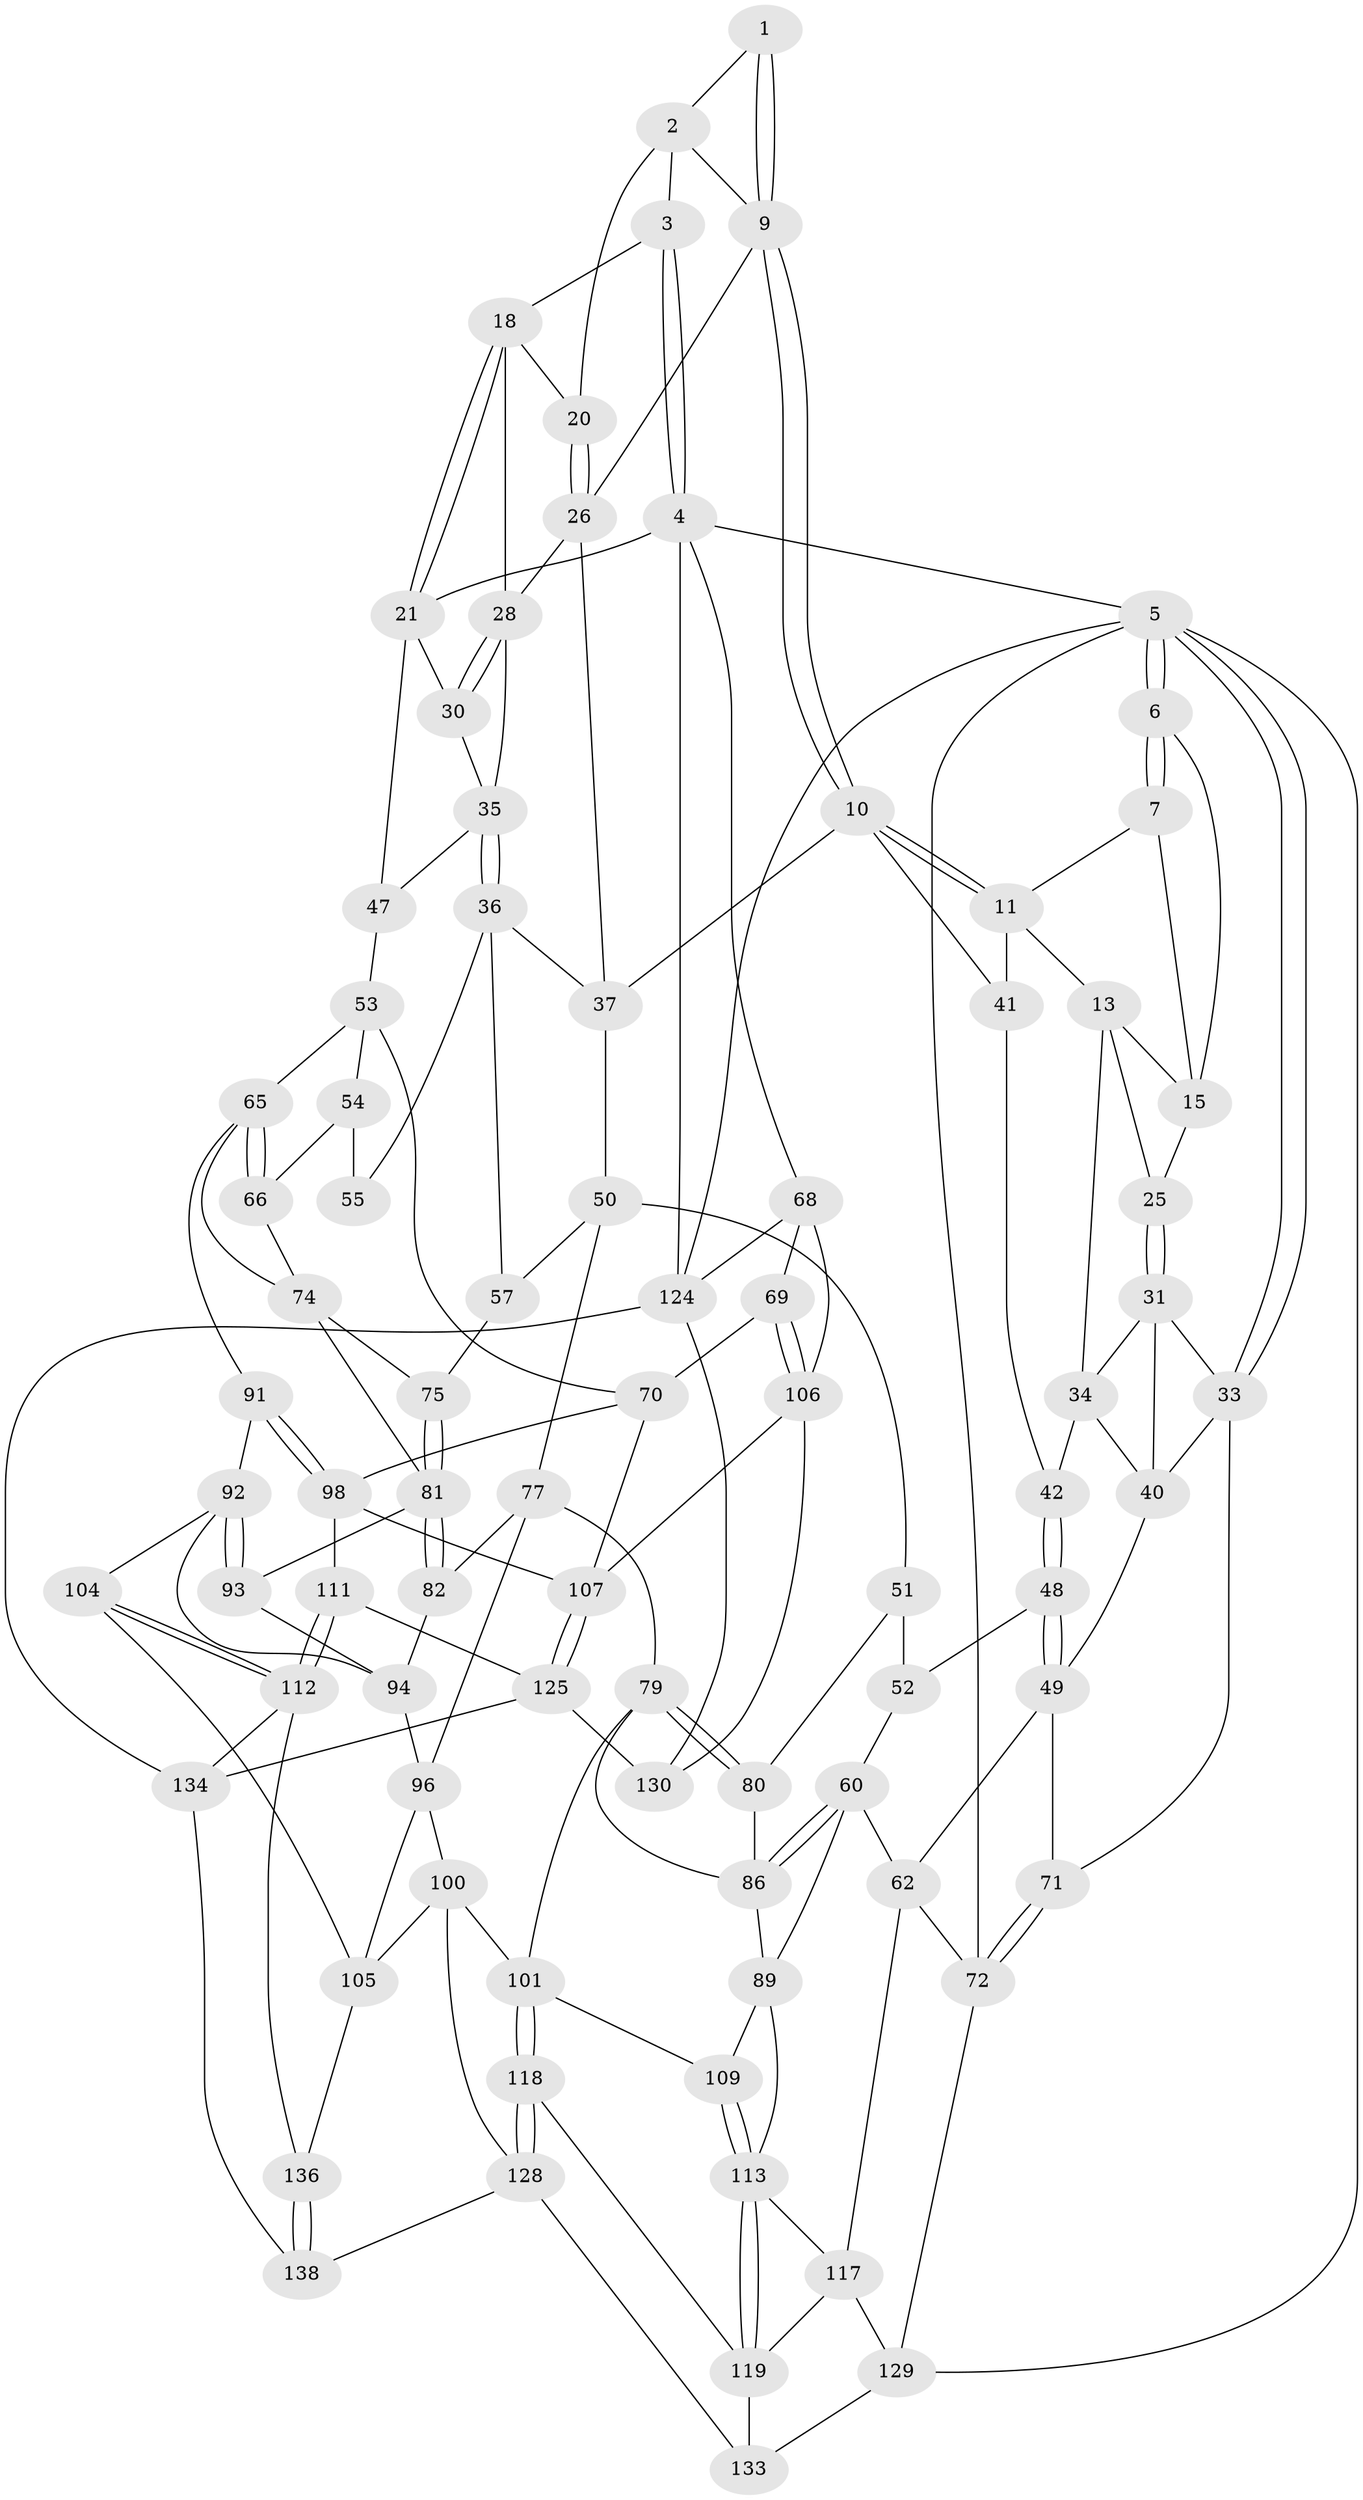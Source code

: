 // Generated by graph-tools (version 1.1) at 2025/24/03/03/25 07:24:34]
// undirected, 84 vertices, 184 edges
graph export_dot {
graph [start="1"]
  node [color=gray90,style=filled];
  1 [pos="+0.49817036994653646+0"];
  2 [pos="+0.563449382359552+0",super="+16"];
  3 [pos="+0.8080925029182061+0"];
  4 [pos="+1+0",super="+23"];
  5 [pos="+0+0",super="+73"];
  6 [pos="+0+0"];
  7 [pos="+0.3053710729195624+0",super="+8"];
  9 [pos="+0.4491507759424223+0.19414167098630633",super="+17"];
  10 [pos="+0.43541850455075193+0.19620292849251997",super="+43"];
  11 [pos="+0.4031302754232016+0.1840439332616407",super="+12"];
  13 [pos="+0.39928222014694326+0.18312735544153907",super="+14"];
  15 [pos="+0.3160531582295237+0",super="+24"];
  18 [pos="+0.8082336724622661+0",super="+19"];
  20 [pos="+0.6045958642811713+0.06815966342120873"];
  21 [pos="+0.8761516581430998+0.19862018683044527",super="+22"];
  25 [pos="+0.2340066699604226+0.1469155110715964"];
  26 [pos="+0.5764105007776633+0.17473163612133197",super="+27"];
  28 [pos="+0.7061746044995286+0.15659283829221685",super="+29"];
  30 [pos="+0.8403893737350816+0.20828535536151693"];
  31 [pos="+0.2357210691661446+0.17044904153458912",super="+32"];
  33 [pos="+0+0",super="+46"];
  34 [pos="+0.26314465872072085+0.19968426376500348",super="+39"];
  35 [pos="+0.6636140192915589+0.3691499036285798",super="+38"];
  36 [pos="+0.6611671336502596+0.3712410762026733",super="+56"];
  37 [pos="+0.5505699099559764+0.3091369946063682",super="+44"];
  40 [pos="+0.11452879900448582+0.2826880777312064",super="+45"];
  41 [pos="+0.2735507781568397+0.37363762064626144"];
  42 [pos="+0.2677578385448537+0.37341809164279466"];
  47 [pos="+0.8445307514489812+0.4351181674802276"];
  48 [pos="+0.22473437986878692+0.422352751471888"];
  49 [pos="+0.1056399264254692+0.4553515657853956",super="+63"];
  50 [pos="+0.4236858840126441+0.4453547517965945",super="+58"];
  51 [pos="+0.3922506537355041+0.5004579234475028",super="+76"];
  52 [pos="+0.25583064575557873+0.4879473697524457",super="+59"];
  53 [pos="+0.8320424932404558+0.4805491500970715",super="+64"];
  54 [pos="+0.8140197828321153+0.4847541142092874",super="+67"];
  55 [pos="+0.6530664623061594+0.43564949151110494"];
  57 [pos="+0.6153909253582157+0.45788790579557137"];
  60 [pos="+0.2296996019449044+0.6229266625688161",super="+61"];
  62 [pos="+0.15708783332541185+0.625665884601983",super="+115"];
  65 [pos="+0.7593752053404352+0.5851375780976307",super="+85"];
  66 [pos="+0.7431832206467638+0.5555430093278434"];
  68 [pos="+1+0.5354770257276994",super="+122"];
  69 [pos="+0.8977449384254749+0.6064963880451224"];
  70 [pos="+0.8953034949694035+0.60583305210774",super="+97"];
  71 [pos="+0+0.5304345586497382"];
  72 [pos="+0+0.7249585049203139",super="+116"];
  74 [pos="+0.6786383882432612+0.568192657232378",super="+83"];
  75 [pos="+0.6770118749115706+0.5677437188503608"];
  77 [pos="+0.5556465630477281+0.5722689787014253",super="+78"];
  79 [pos="+0.4653494758377089+0.6299462734583601",super="+87"];
  80 [pos="+0.3977460184144233+0.5870957789050608"];
  81 [pos="+0.6341214767297216+0.6211571582834424",super="+84"];
  82 [pos="+0.6268433687809504+0.621052196177298"];
  86 [pos="+0.37421464381286046+0.6090687420023483",super="+88"];
  89 [pos="+0.21767557422747533+0.6440843536475415",super="+90"];
  91 [pos="+0.7339220297154739+0.6791558659599792"];
  92 [pos="+0.7206290883603917+0.6866078596768994",super="+103"];
  93 [pos="+0.673049264807953+0.6828367648947401"];
  94 [pos="+0.6492820154558501+0.6977998917169339",super="+95"];
  96 [pos="+0.5513168451665587+0.7322243483749085",super="+99"];
  98 [pos="+0.7644923844329012+0.6970405688916077",super="+110"];
  100 [pos="+0.4564756154568463+0.7790635464654668",super="+127"];
  101 [pos="+0.42944239477213836+0.7772664614447812",super="+102"];
  104 [pos="+0.6484166293068998+0.8244271982727897"];
  105 [pos="+0.6438614067929682+0.8247640683092019",super="+126"];
  106 [pos="+0.8972851498232234+0.7844943778394897",super="+123"];
  107 [pos="+0.8970004649181756+0.7846081992497481",super="+108"];
  109 [pos="+0.3592870842291387+0.702192591740598"];
  111 [pos="+0.7336717297336726+0.8132148034296508"];
  112 [pos="+0.6916949914935883+0.8414316583255659",super="+135"];
  113 [pos="+0.29261696198508885+0.758111775077006",super="+114"];
  117 [pos="+0.20665856843568545+0.8053990969612947",super="+121"];
  118 [pos="+0.3997294479991686+0.809245599458106"];
  119 [pos="+0.34410998747302474+0.8103956718965829",super="+120"];
  124 [pos="+1+1",super="+140"];
  125 [pos="+0.8564692225135175+0.846002279690366",super="+131"];
  128 [pos="+0.4346688848958724+1",super="+132"];
  129 [pos="+0.14522140280396095+0.8871234812313818",super="+139"];
  130 [pos="+0.8589727845329312+0.9292675710683332"];
  133 [pos="+0.42190444847322656+1"];
  134 [pos="+0.7574009861443382+0.919483368393367",super="+137"];
  136 [pos="+0.6675253714926245+0.9579537257970334"];
  138 [pos="+0.5862555694779896+1"];
  1 -- 2;
  1 -- 9;
  1 -- 9;
  2 -- 3;
  2 -- 9;
  2 -- 20;
  3 -- 4;
  3 -- 4;
  3 -- 18;
  4 -- 5;
  4 -- 124;
  4 -- 68;
  4 -- 21;
  5 -- 6;
  5 -- 6;
  5 -- 33;
  5 -- 33;
  5 -- 72;
  5 -- 129;
  5 -- 124;
  6 -- 7;
  6 -- 7;
  6 -- 15;
  7 -- 15;
  7 -- 11;
  9 -- 10;
  9 -- 10;
  9 -- 26;
  10 -- 11;
  10 -- 11;
  10 -- 41;
  10 -- 37;
  11 -- 41;
  11 -- 13;
  13 -- 34;
  13 -- 25;
  13 -- 15;
  15 -- 25;
  18 -- 21;
  18 -- 21;
  18 -- 20;
  18 -- 28;
  20 -- 26;
  20 -- 26;
  21 -- 30;
  21 -- 47;
  25 -- 31;
  25 -- 31;
  26 -- 28;
  26 -- 37;
  28 -- 30;
  28 -- 30;
  28 -- 35;
  30 -- 35;
  31 -- 34;
  31 -- 40;
  31 -- 33;
  33 -- 40;
  33 -- 71;
  34 -- 40;
  34 -- 42;
  35 -- 36;
  35 -- 36;
  35 -- 47;
  36 -- 37;
  36 -- 57;
  36 -- 55;
  37 -- 50;
  40 -- 49;
  41 -- 42;
  42 -- 48;
  42 -- 48;
  47 -- 53;
  48 -- 49;
  48 -- 49;
  48 -- 52;
  49 -- 62;
  49 -- 71;
  50 -- 51;
  50 -- 57;
  50 -- 77;
  51 -- 52 [weight=2];
  51 -- 80;
  52 -- 60;
  53 -- 54;
  53 -- 65;
  53 -- 70;
  54 -- 55 [weight=2];
  54 -- 66;
  57 -- 75;
  60 -- 86;
  60 -- 86;
  60 -- 89;
  60 -- 62;
  62 -- 72;
  62 -- 117;
  65 -- 66;
  65 -- 66;
  65 -- 91;
  65 -- 74;
  66 -- 74;
  68 -- 69;
  68 -- 124;
  68 -- 106;
  69 -- 70;
  69 -- 106;
  69 -- 106;
  70 -- 98;
  70 -- 107;
  71 -- 72;
  71 -- 72;
  72 -- 129;
  74 -- 75;
  74 -- 81;
  75 -- 81;
  75 -- 81;
  77 -- 82;
  77 -- 96;
  77 -- 79;
  79 -- 80;
  79 -- 80;
  79 -- 101;
  79 -- 86;
  80 -- 86;
  81 -- 82;
  81 -- 82;
  81 -- 93;
  82 -- 94;
  86 -- 89;
  89 -- 113;
  89 -- 109;
  91 -- 92;
  91 -- 98;
  91 -- 98;
  92 -- 93;
  92 -- 93;
  92 -- 104;
  92 -- 94;
  93 -- 94;
  94 -- 96;
  96 -- 105;
  96 -- 100;
  98 -- 111;
  98 -- 107;
  100 -- 101;
  100 -- 128;
  100 -- 105;
  101 -- 118;
  101 -- 118;
  101 -- 109;
  104 -- 105;
  104 -- 112;
  104 -- 112;
  105 -- 136;
  106 -- 107;
  106 -- 130;
  107 -- 125;
  107 -- 125;
  109 -- 113;
  109 -- 113;
  111 -- 112;
  111 -- 112;
  111 -- 125;
  112 -- 136;
  112 -- 134;
  113 -- 119;
  113 -- 119;
  113 -- 117;
  117 -- 129;
  117 -- 119;
  118 -- 119;
  118 -- 128;
  118 -- 128;
  119 -- 133;
  124 -- 130;
  124 -- 134;
  125 -- 130;
  125 -- 134;
  128 -- 138;
  128 -- 133;
  129 -- 133;
  134 -- 138;
  136 -- 138;
  136 -- 138;
}
